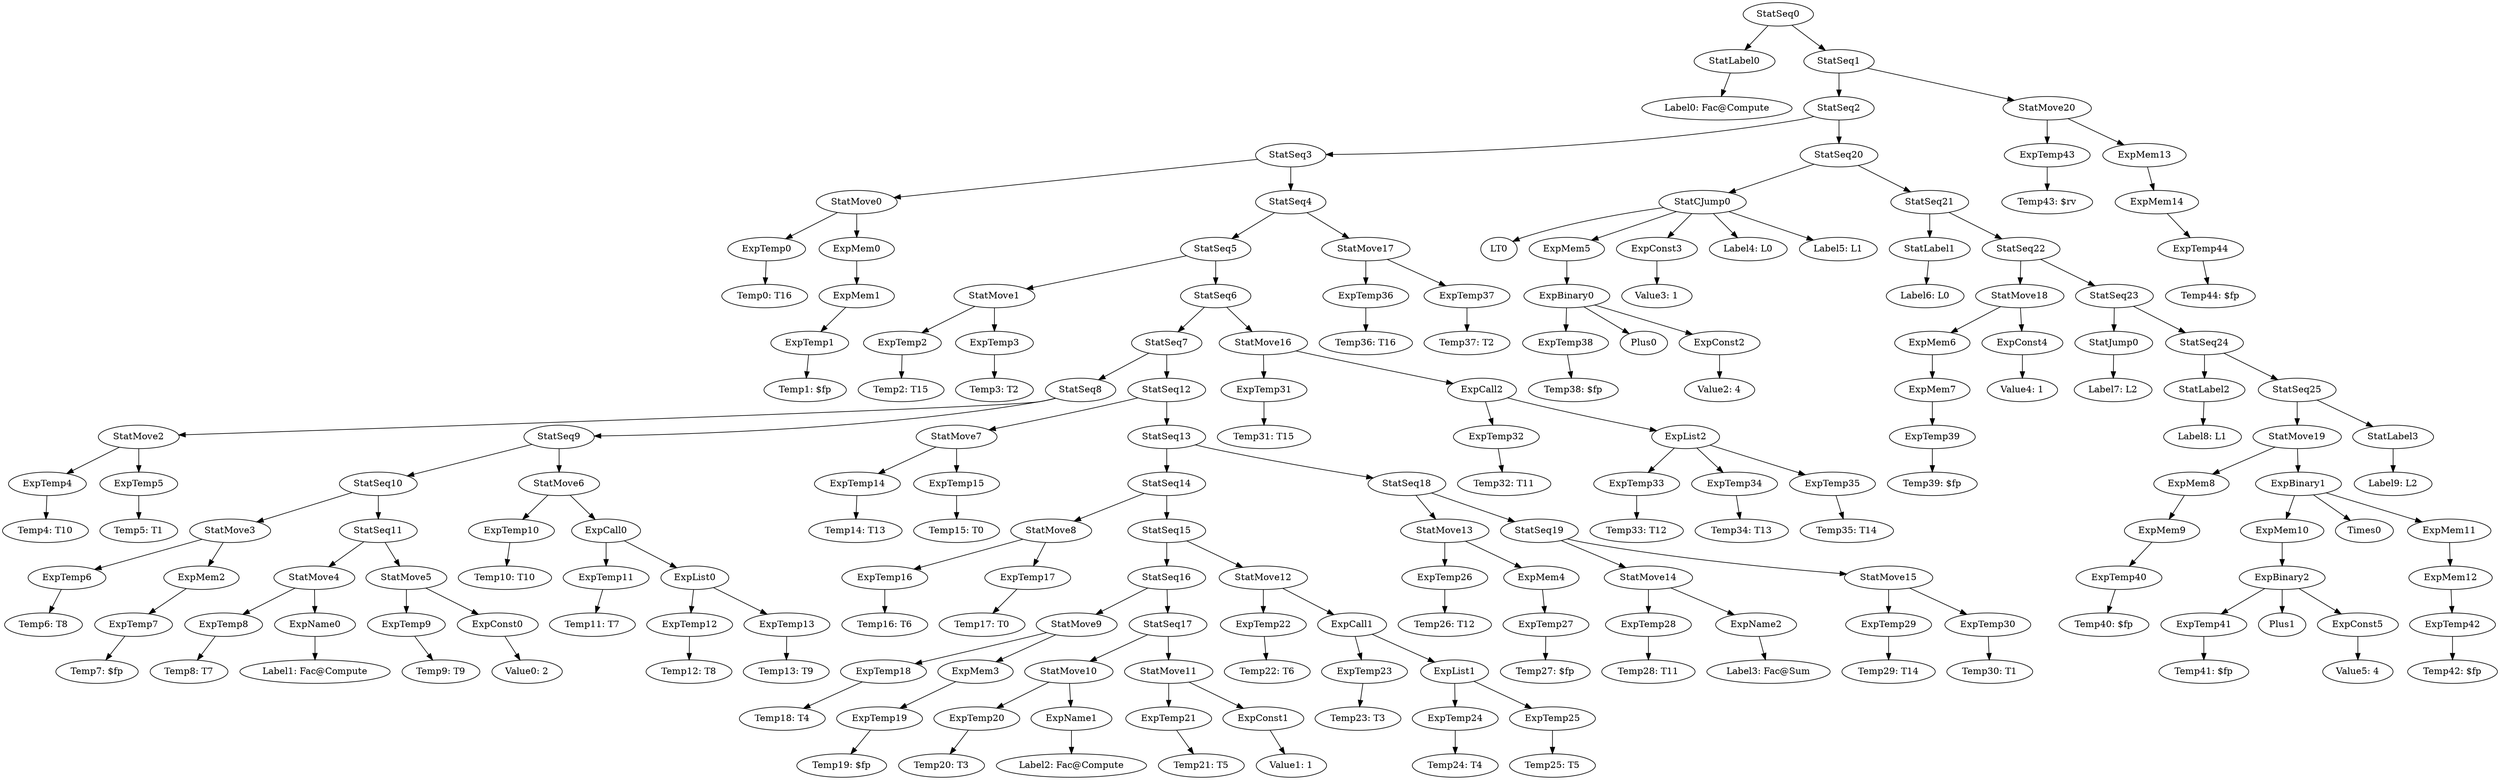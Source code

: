 digraph {
	ordering = out;
	ExpMem13 -> ExpMem14;
	ExpMem14 -> ExpTemp44;
	StatMove20 -> ExpTemp43;
	StatMove20 -> ExpMem13;
	ExpTemp43 -> "Temp43: $rv";
	StatSeq25 -> StatMove19;
	StatSeq25 -> StatLabel3;
	ExpTemp42 -> "Temp42: $fp";
	ExpBinary1 -> ExpMem10;
	ExpBinary1 -> Times0;
	ExpBinary1 -> ExpMem11;
	ExpBinary2 -> ExpTemp41;
	ExpBinary2 -> Plus1;
	ExpBinary2 -> ExpConst5;
	ExpMem8 -> ExpMem9;
	ExpTemp40 -> "Temp40: $fp";
	StatSeq24 -> StatLabel2;
	StatSeq24 -> StatSeq25;
	StatSeq23 -> StatJump0;
	StatSeq23 -> StatSeq24;
	ExpTemp44 -> "Temp44: $fp";
	StatJump0 -> "Label7: L2";
	StatSeq22 -> StatMove18;
	StatSeq22 -> StatSeq23;
	ExpConst4 -> "Value4: 1";
	StatMove18 -> ExpMem6;
	StatMove18 -> ExpConst4;
	ExpMem6 -> ExpMem7;
	StatSeq21 -> StatLabel1;
	StatSeq21 -> StatSeq22;
	StatLabel1 -> "Label6: L0";
	ExpConst3 -> "Value3: 1";
	ExpMem5 -> ExpBinary0;
	StatMove8 -> ExpTemp16;
	StatMove8 -> ExpTemp17;
	StatMove0 -> ExpTemp0;
	StatMove0 -> ExpMem0;
	ExpTemp16 -> "Temp16: T6";
	ExpTemp13 -> "Temp13: T9";
	StatSeq14 -> StatMove8;
	StatSeq14 -> StatSeq15;
	ExpName1 -> "Label2: Fac@Compute";
	ExpList0 -> ExpTemp12;
	ExpList0 -> ExpTemp13;
	StatCJump0 -> LT0;
	StatCJump0 -> ExpMem5;
	StatCJump0 -> ExpConst3;
	StatCJump0 -> "Label4: L0";
	StatCJump0 -> "Label5: L1";
	ExpTemp32 -> "Temp32: T11";
	StatSeq12 -> StatMove7;
	StatSeq12 -> StatSeq13;
	ExpTemp12 -> "Temp12: T8";
	StatMove6 -> ExpTemp10;
	StatMove6 -> ExpCall0;
	ExpTemp6 -> "Temp6: T8";
	ExpTemp18 -> "Temp18: T4";
	ExpTemp8 -> "Temp8: T7";
	ExpTemp31 -> "Temp31: T15";
	ExpConst0 -> "Value0: 2";
	StatSeq1 -> StatSeq2;
	StatSeq1 -> StatMove20;
	ExpMem2 -> ExpTemp7;
	ExpTemp33 -> "Temp33: T12";
	ExpTemp9 -> "Temp9: T9";
	StatSeq19 -> StatMove14;
	StatSeq19 -> StatMove15;
	StatSeq3 -> StatMove0;
	StatSeq3 -> StatSeq4;
	StatSeq15 -> StatSeq16;
	StatSeq15 -> StatMove12;
	StatMove7 -> ExpTemp14;
	StatMove7 -> ExpTemp15;
	StatLabel2 -> "Label8: L1";
	StatMove5 -> ExpTemp9;
	StatMove5 -> ExpConst0;
	StatMove4 -> ExpTemp8;
	StatMove4 -> ExpName0;
	ExpMem0 -> ExpMem1;
	ExpMem1 -> ExpTemp1;
	ExpTemp34 -> "Temp34: T13";
	ExpMem10 -> ExpBinary2;
	ExpTemp10 -> "Temp10: T10";
	ExpTemp2 -> "Temp2: T15";
	StatMove2 -> ExpTemp4;
	StatMove2 -> ExpTemp5;
	ExpName2 -> "Label3: Fac@Sum";
	ExpTemp0 -> "Temp0: T16";
	ExpTemp7 -> "Temp7: $fp";
	ExpTemp21 -> "Temp21: T5";
	ExpCall0 -> ExpTemp11;
	ExpCall0 -> ExpList0;
	StatSeq9 -> StatSeq10;
	StatSeq9 -> StatMove6;
	StatMove14 -> ExpTemp28;
	StatMove14 -> ExpName2;
	StatSeq20 -> StatCJump0;
	StatSeq20 -> StatSeq21;
	StatSeq11 -> StatMove4;
	StatSeq11 -> StatMove5;
	StatMove1 -> ExpTemp2;
	StatMove1 -> ExpTemp3;
	StatSeq5 -> StatMove1;
	StatSeq5 -> StatSeq6;
	ExpTemp19 -> "Temp19: $fp";
	StatLabel0 -> "Label0: Fac@Compute";
	StatSeq17 -> StatMove10;
	StatSeq17 -> StatMove11;
	StatMove19 -> ExpMem8;
	StatMove19 -> ExpBinary1;
	ExpTemp15 -> "Temp15: T0";
	ExpTemp28 -> "Temp28: T11";
	ExpConst5 -> "Value5: 4";
	ExpTemp39 -> "Temp39: $fp";
	StatSeq0 -> StatLabel0;
	StatSeq0 -> StatSeq1;
	ExpTemp11 -> "Temp11: T7";
	StatLabel3 -> "Label9: L2";
	ExpMem7 -> ExpTemp39;
	StatMove15 -> ExpTemp29;
	StatMove15 -> ExpTemp30;
	ExpTemp5 -> "Temp5: T1";
	ExpTemp3 -> "Temp3: T2";
	StatSeq8 -> StatMove2;
	StatSeq8 -> StatSeq9;
	StatMove3 -> ExpTemp6;
	StatMove3 -> ExpMem2;
	ExpTemp4 -> "Temp4: T10";
	StatMove9 -> ExpTemp18;
	StatMove9 -> ExpMem3;
	ExpMem3 -> ExpTemp19;
	ExpTemp37 -> "Temp37: T2";
	StatSeq7 -> StatSeq8;
	StatSeq7 -> StatSeq12;
	StatSeq16 -> StatMove9;
	StatSeq16 -> StatSeq17;
	ExpName0 -> "Label1: Fac@Compute";
	ExpTemp20 -> "Temp20: T3";
	StatMove10 -> ExpTemp20;
	StatMove10 -> ExpName1;
	ExpCall2 -> ExpTemp32;
	ExpCall2 -> ExpList2;
	ExpMem11 -> ExpMem12;
	StatMove11 -> ExpTemp21;
	StatMove11 -> ExpConst1;
	ExpConst1 -> "Value1: 1";
	ExpTemp14 -> "Temp14: T13";
	StatMove12 -> ExpTemp22;
	StatMove12 -> ExpCall1;
	ExpConst2 -> "Value2: 4";
	ExpMem9 -> ExpTemp40;
	ExpTemp17 -> "Temp17: T0";
	StatSeq13 -> StatSeq14;
	StatSeq13 -> StatSeq18;
	ExpTemp23 -> "Temp23: T3";
	ExpBinary0 -> ExpTemp38;
	ExpBinary0 -> Plus0;
	ExpBinary0 -> ExpConst2;
	ExpCall1 -> ExpTemp23;
	ExpCall1 -> ExpList1;
	ExpTemp24 -> "Temp24: T4";
	ExpTemp25 -> "Temp25: T5";
	ExpTemp41 -> "Temp41: $fp";
	ExpTemp26 -> "Temp26: T12";
	StatSeq10 -> StatMove3;
	StatSeq10 -> StatSeq11;
	StatMove13 -> ExpTemp26;
	StatMove13 -> ExpMem4;
	ExpTemp27 -> "Temp27: $fp";
	StatSeq4 -> StatSeq5;
	StatSeq4 -> StatMove17;
	ExpMem4 -> ExpTemp27;
	StatSeq18 -> StatMove13;
	StatSeq18 -> StatSeq19;
	ExpTemp29 -> "Temp29: T14";
	ExpTemp30 -> "Temp30: T1";
	ExpMem12 -> ExpTemp42;
	StatMove16 -> ExpTemp31;
	StatMove16 -> ExpCall2;
	ExpTemp22 -> "Temp22: T6";
	ExpList2 -> ExpTemp33;
	ExpList2 -> ExpTemp34;
	ExpList2 -> ExpTemp35;
	ExpTemp1 -> "Temp1: $fp";
	ExpList1 -> ExpTemp24;
	ExpList1 -> ExpTemp25;
	ExpTemp35 -> "Temp35: T14";
	ExpTemp36 -> "Temp36: T16";
	StatSeq6 -> StatSeq7;
	StatSeq6 -> StatMove16;
	StatMove17 -> ExpTemp36;
	StatMove17 -> ExpTemp37;
	StatSeq2 -> StatSeq3;
	StatSeq2 -> StatSeq20;
	ExpTemp38 -> "Temp38: $fp";
}

